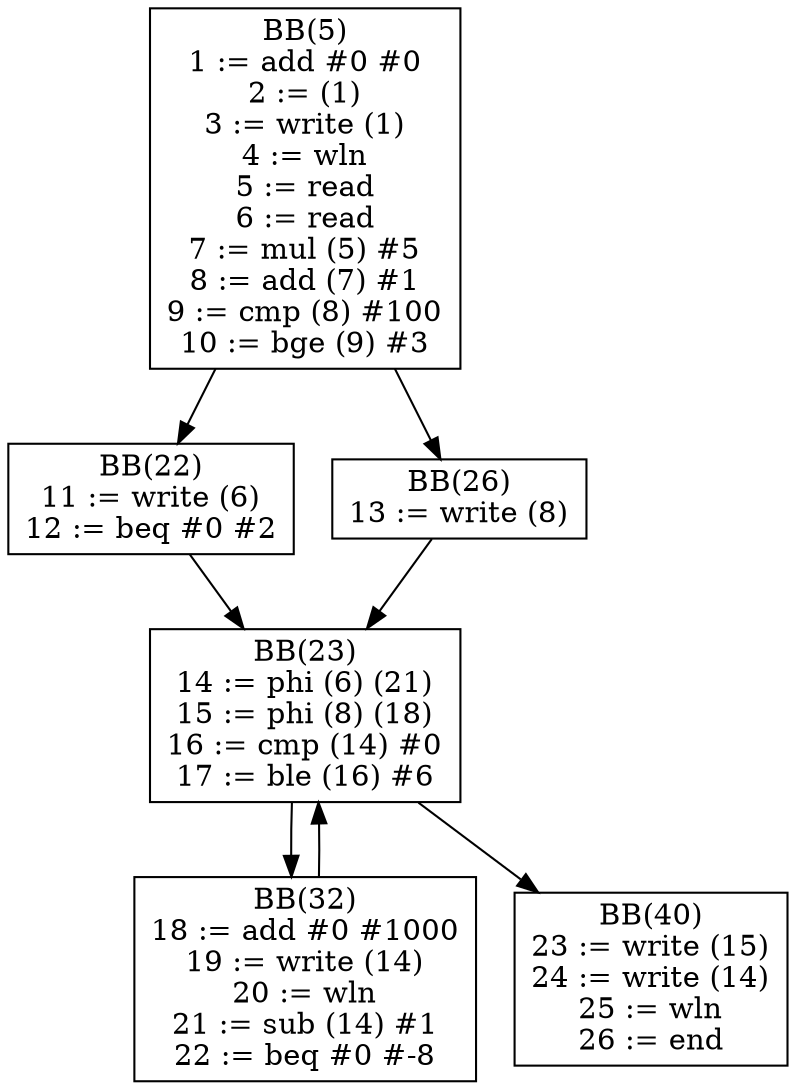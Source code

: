 digraph cfg {
BB5[shape = box, label = "BB(5)\n" + "1 := add #0 #0\n" + "2 := (1)\n" + "3 := write (1)\n" + "4 := wln\n" + "5 := read\n" + "6 := read\n" + "7 := mul (5) #5\n" + "8 := add (7) #1\n" + "9 := cmp (8) #100\n" + "10 := bge (9) #3\n"];
BB22[shape = box, label = "BB(22)\n" + "11 := write (6)\n" + "12 := beq #0 #2\n"];
BB26[shape = box, label = "BB(26)\n" + "13 := write (8)\n"];
BB23[shape = box, label = "BB(23)\n" + "14 := phi (6) (21)\n" + "15 := phi (8) (18)\n" + "16 := cmp (14) #0\n" + "17 := ble (16) #6\n"];
BB32[shape = box, label = "BB(32)\n" + "18 := add #0 #1000\n" + "19 := write (14)\n" + "20 := wln\n" + "21 := sub (14) #1\n" + "22 := beq #0 #-8\n"];
BB40[shape = box, label = "BB(40)\n" + "23 := write (15)\n" + "24 := write (14)\n" + "25 := wln\n" + "26 := end\n"];
BB5 -> BB22;
BB5 -> BB26;
BB22 -> BB23;
BB26 -> BB23;
BB23 -> BB32;
BB23 -> BB40;
BB32 -> BB23;
}
